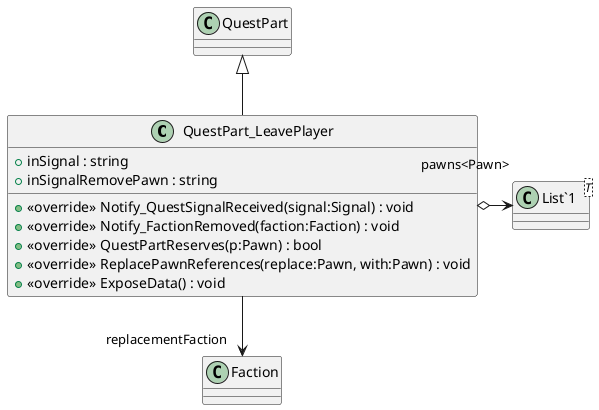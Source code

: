 @startuml
class QuestPart_LeavePlayer {
    + inSignal : string
    + inSignalRemovePawn : string
    + <<override>> Notify_QuestSignalReceived(signal:Signal) : void
    + <<override>> Notify_FactionRemoved(faction:Faction) : void
    + <<override>> QuestPartReserves(p:Pawn) : bool
    + <<override>> ReplacePawnReferences(replace:Pawn, with:Pawn) : void
    + <<override>> ExposeData() : void
}
class "List`1"<T> {
}
QuestPart <|-- QuestPart_LeavePlayer
QuestPart_LeavePlayer o-> "pawns<Pawn>" "List`1"
QuestPart_LeavePlayer --> "replacementFaction" Faction
@enduml
